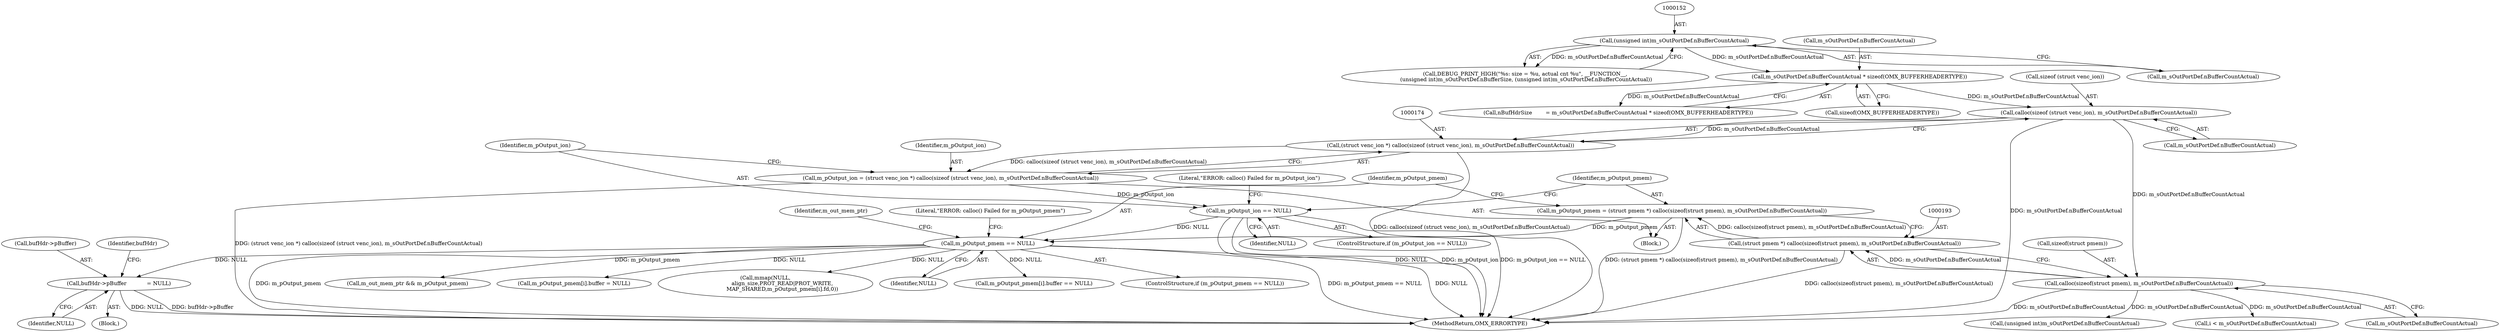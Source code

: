 digraph "0_Android_7558d03e6498e970b761aa44fff6b2c659202d95_0@pointer" {
"1000272" [label="(Call,bufHdr->pBuffer            = NULL)"];
"1000201" [label="(Call,m_pOutput_pmem == NULL)"];
"1000190" [label="(Call,m_pOutput_pmem = (struct pmem *) calloc(sizeof(struct pmem), m_sOutPortDef.nBufferCountActual))"];
"1000192" [label="(Call,(struct pmem *) calloc(sizeof(struct pmem), m_sOutPortDef.nBufferCountActual))"];
"1000194" [label="(Call,calloc(sizeof(struct pmem), m_sOutPortDef.nBufferCountActual))"];
"1000175" [label="(Call,calloc(sizeof (struct venc_ion), m_sOutPortDef.nBufferCountActual))"];
"1000158" [label="(Call,m_sOutPortDef.nBufferCountActual * sizeof(OMX_BUFFERHEADERTYPE))"];
"1000151" [label="(Call,(unsigned int)m_sOutPortDef.nBufferCountActual)"];
"1000182" [label="(Call,m_pOutput_ion == NULL)"];
"1000171" [label="(Call,m_pOutput_ion = (struct venc_ion *) calloc(sizeof (struct venc_ion), m_sOutPortDef.nBufferCountActual))"];
"1000173" [label="(Call,(struct venc_ion *) calloc(sizeof (struct venc_ion), m_sOutPortDef.nBufferCountActual))"];
"1000138" [label="(Block,)"];
"1000197" [label="(Call,m_sOutPortDef.nBufferCountActual)"];
"1000273" [label="(Call,bufHdr->pBuffer)"];
"1000272" [label="(Call,bufHdr->pBuffer            = NULL)"];
"1000202" [label="(Identifier,m_pOutput_pmem)"];
"1000191" [label="(Identifier,m_pOutput_pmem)"];
"1000158" [label="(Call,m_sOutPortDef.nBufferCountActual * sizeof(OMX_BUFFERHEADERTYPE))"];
"1000156" [label="(Call,nBufHdrSize        = m_sOutPortDef.nBufferCountActual * sizeof(OMX_BUFFERHEADERTYPE))"];
"1000187" [label="(Literal,\"ERROR: calloc() Failed for m_pOutput_ion\")"];
"1000175" [label="(Call,calloc(sizeof (struct venc_ion), m_sOutPortDef.nBufferCountActual))"];
"1000201" [label="(Call,m_pOutput_pmem == NULL)"];
"1000162" [label="(Call,sizeof(OMX_BUFFERHEADERTYPE))"];
"1000194" [label="(Call,calloc(sizeof(struct pmem), m_sOutPortDef.nBufferCountActual))"];
"1000176" [label="(Call,sizeof (struct venc_ion))"];
"1000203" [label="(Identifier,NULL)"];
"1000211" [label="(Identifier,m_out_mem_ptr)"];
"1000192" [label="(Call,(struct pmem *) calloc(sizeof(struct pmem), m_sOutPortDef.nBufferCountActual))"];
"1000143" [label="(Call,DEBUG_PRINT_HIGH(\"%s: size = %u, actual cnt %u\", __FUNCTION__,\n (unsigned int)m_sOutPortDef.nBufferSize, (unsigned int)m_sOutPortDef.nBufferCountActual))"];
"1000514" [label="(Call,m_pOutput_pmem[i].buffer == NULL)"];
"1000200" [label="(ControlStructure,if (m_pOutput_pmem == NULL))"];
"1000181" [label="(ControlStructure,if (m_pOutput_ion == NULL))"];
"1000206" [label="(Literal,\"ERROR: calloc() Failed for m_pOutput_pmem\")"];
"1000159" [label="(Call,m_sOutPortDef.nBufferCountActual)"];
"1000210" [label="(Call,m_out_mem_ptr && m_pOutput_pmem)"];
"1000323" [label="(Call,(unsigned int)m_sOutPortDef.nBufferCountActual)"];
"1000278" [label="(Identifier,bufHdr)"];
"1000184" [label="(Identifier,NULL)"];
"1000190" [label="(Call,m_pOutput_pmem = (struct pmem *) calloc(sizeof(struct pmem), m_sOutPortDef.nBufferCountActual))"];
"1000182" [label="(Call,m_pOutput_ion == NULL)"];
"1000195" [label="(Call,sizeof(struct pmem))"];
"1000178" [label="(Call,m_sOutPortDef.nBufferCountActual)"];
"1000172" [label="(Identifier,m_pOutput_ion)"];
"1000173" [label="(Call,(struct venc_ion *) calloc(sizeof (struct venc_ion), m_sOutPortDef.nBufferCountActual))"];
"1000153" [label="(Call,m_sOutPortDef.nBufferCountActual)"];
"1000151" [label="(Call,(unsigned int)m_sOutPortDef.nBufferCountActual)"];
"1000183" [label="(Identifier,m_pOutput_ion)"];
"1000221" [label="(Call,i < m_sOutPortDef.nBufferCountActual)"];
"1000638" [label="(MethodReturn,OMX_ERRORTYPE)"];
"1000436" [label="(Call,m_pOutput_pmem[i].buffer = NULL)"];
"1000276" [label="(Identifier,NULL)"];
"1000228" [label="(Block,)"];
"1000171" [label="(Call,m_pOutput_ion = (struct venc_ion *) calloc(sizeof (struct venc_ion), m_sOutPortDef.nBufferCountActual))"];
"1000455" [label="(Call,mmap(NULL,\n                    align_size,PROT_READ|PROT_WRITE,\n                    MAP_SHARED,m_pOutput_pmem[i].fd,0))"];
"1000272" -> "1000228"  [label="AST: "];
"1000272" -> "1000276"  [label="CFG: "];
"1000273" -> "1000272"  [label="AST: "];
"1000276" -> "1000272"  [label="AST: "];
"1000278" -> "1000272"  [label="CFG: "];
"1000272" -> "1000638"  [label="DDG: NULL"];
"1000272" -> "1000638"  [label="DDG: bufHdr->pBuffer"];
"1000201" -> "1000272"  [label="DDG: NULL"];
"1000201" -> "1000200"  [label="AST: "];
"1000201" -> "1000203"  [label="CFG: "];
"1000202" -> "1000201"  [label="AST: "];
"1000203" -> "1000201"  [label="AST: "];
"1000206" -> "1000201"  [label="CFG: "];
"1000211" -> "1000201"  [label="CFG: "];
"1000201" -> "1000638"  [label="DDG: m_pOutput_pmem == NULL"];
"1000201" -> "1000638"  [label="DDG: NULL"];
"1000201" -> "1000638"  [label="DDG: m_pOutput_pmem"];
"1000190" -> "1000201"  [label="DDG: m_pOutput_pmem"];
"1000182" -> "1000201"  [label="DDG: NULL"];
"1000201" -> "1000210"  [label="DDG: m_pOutput_pmem"];
"1000201" -> "1000436"  [label="DDG: NULL"];
"1000201" -> "1000455"  [label="DDG: NULL"];
"1000201" -> "1000514"  [label="DDG: NULL"];
"1000190" -> "1000138"  [label="AST: "];
"1000190" -> "1000192"  [label="CFG: "];
"1000191" -> "1000190"  [label="AST: "];
"1000192" -> "1000190"  [label="AST: "];
"1000202" -> "1000190"  [label="CFG: "];
"1000190" -> "1000638"  [label="DDG: (struct pmem *) calloc(sizeof(struct pmem), m_sOutPortDef.nBufferCountActual)"];
"1000192" -> "1000190"  [label="DDG: calloc(sizeof(struct pmem), m_sOutPortDef.nBufferCountActual)"];
"1000192" -> "1000194"  [label="CFG: "];
"1000193" -> "1000192"  [label="AST: "];
"1000194" -> "1000192"  [label="AST: "];
"1000192" -> "1000638"  [label="DDG: calloc(sizeof(struct pmem), m_sOutPortDef.nBufferCountActual)"];
"1000194" -> "1000192"  [label="DDG: m_sOutPortDef.nBufferCountActual"];
"1000194" -> "1000197"  [label="CFG: "];
"1000195" -> "1000194"  [label="AST: "];
"1000197" -> "1000194"  [label="AST: "];
"1000194" -> "1000638"  [label="DDG: m_sOutPortDef.nBufferCountActual"];
"1000175" -> "1000194"  [label="DDG: m_sOutPortDef.nBufferCountActual"];
"1000194" -> "1000221"  [label="DDG: m_sOutPortDef.nBufferCountActual"];
"1000194" -> "1000323"  [label="DDG: m_sOutPortDef.nBufferCountActual"];
"1000175" -> "1000173"  [label="AST: "];
"1000175" -> "1000178"  [label="CFG: "];
"1000176" -> "1000175"  [label="AST: "];
"1000178" -> "1000175"  [label="AST: "];
"1000173" -> "1000175"  [label="CFG: "];
"1000175" -> "1000638"  [label="DDG: m_sOutPortDef.nBufferCountActual"];
"1000175" -> "1000173"  [label="DDG: m_sOutPortDef.nBufferCountActual"];
"1000158" -> "1000175"  [label="DDG: m_sOutPortDef.nBufferCountActual"];
"1000158" -> "1000156"  [label="AST: "];
"1000158" -> "1000162"  [label="CFG: "];
"1000159" -> "1000158"  [label="AST: "];
"1000162" -> "1000158"  [label="AST: "];
"1000156" -> "1000158"  [label="CFG: "];
"1000158" -> "1000156"  [label="DDG: m_sOutPortDef.nBufferCountActual"];
"1000151" -> "1000158"  [label="DDG: m_sOutPortDef.nBufferCountActual"];
"1000151" -> "1000143"  [label="AST: "];
"1000151" -> "1000153"  [label="CFG: "];
"1000152" -> "1000151"  [label="AST: "];
"1000153" -> "1000151"  [label="AST: "];
"1000143" -> "1000151"  [label="CFG: "];
"1000151" -> "1000143"  [label="DDG: m_sOutPortDef.nBufferCountActual"];
"1000182" -> "1000181"  [label="AST: "];
"1000182" -> "1000184"  [label="CFG: "];
"1000183" -> "1000182"  [label="AST: "];
"1000184" -> "1000182"  [label="AST: "];
"1000187" -> "1000182"  [label="CFG: "];
"1000191" -> "1000182"  [label="CFG: "];
"1000182" -> "1000638"  [label="DDG: m_pOutput_ion == NULL"];
"1000182" -> "1000638"  [label="DDG: NULL"];
"1000182" -> "1000638"  [label="DDG: m_pOutput_ion"];
"1000171" -> "1000182"  [label="DDG: m_pOutput_ion"];
"1000171" -> "1000138"  [label="AST: "];
"1000171" -> "1000173"  [label="CFG: "];
"1000172" -> "1000171"  [label="AST: "];
"1000173" -> "1000171"  [label="AST: "];
"1000183" -> "1000171"  [label="CFG: "];
"1000171" -> "1000638"  [label="DDG: (struct venc_ion *) calloc(sizeof (struct venc_ion), m_sOutPortDef.nBufferCountActual)"];
"1000173" -> "1000171"  [label="DDG: calloc(sizeof (struct venc_ion), m_sOutPortDef.nBufferCountActual)"];
"1000174" -> "1000173"  [label="AST: "];
"1000173" -> "1000638"  [label="DDG: calloc(sizeof (struct venc_ion), m_sOutPortDef.nBufferCountActual)"];
}
